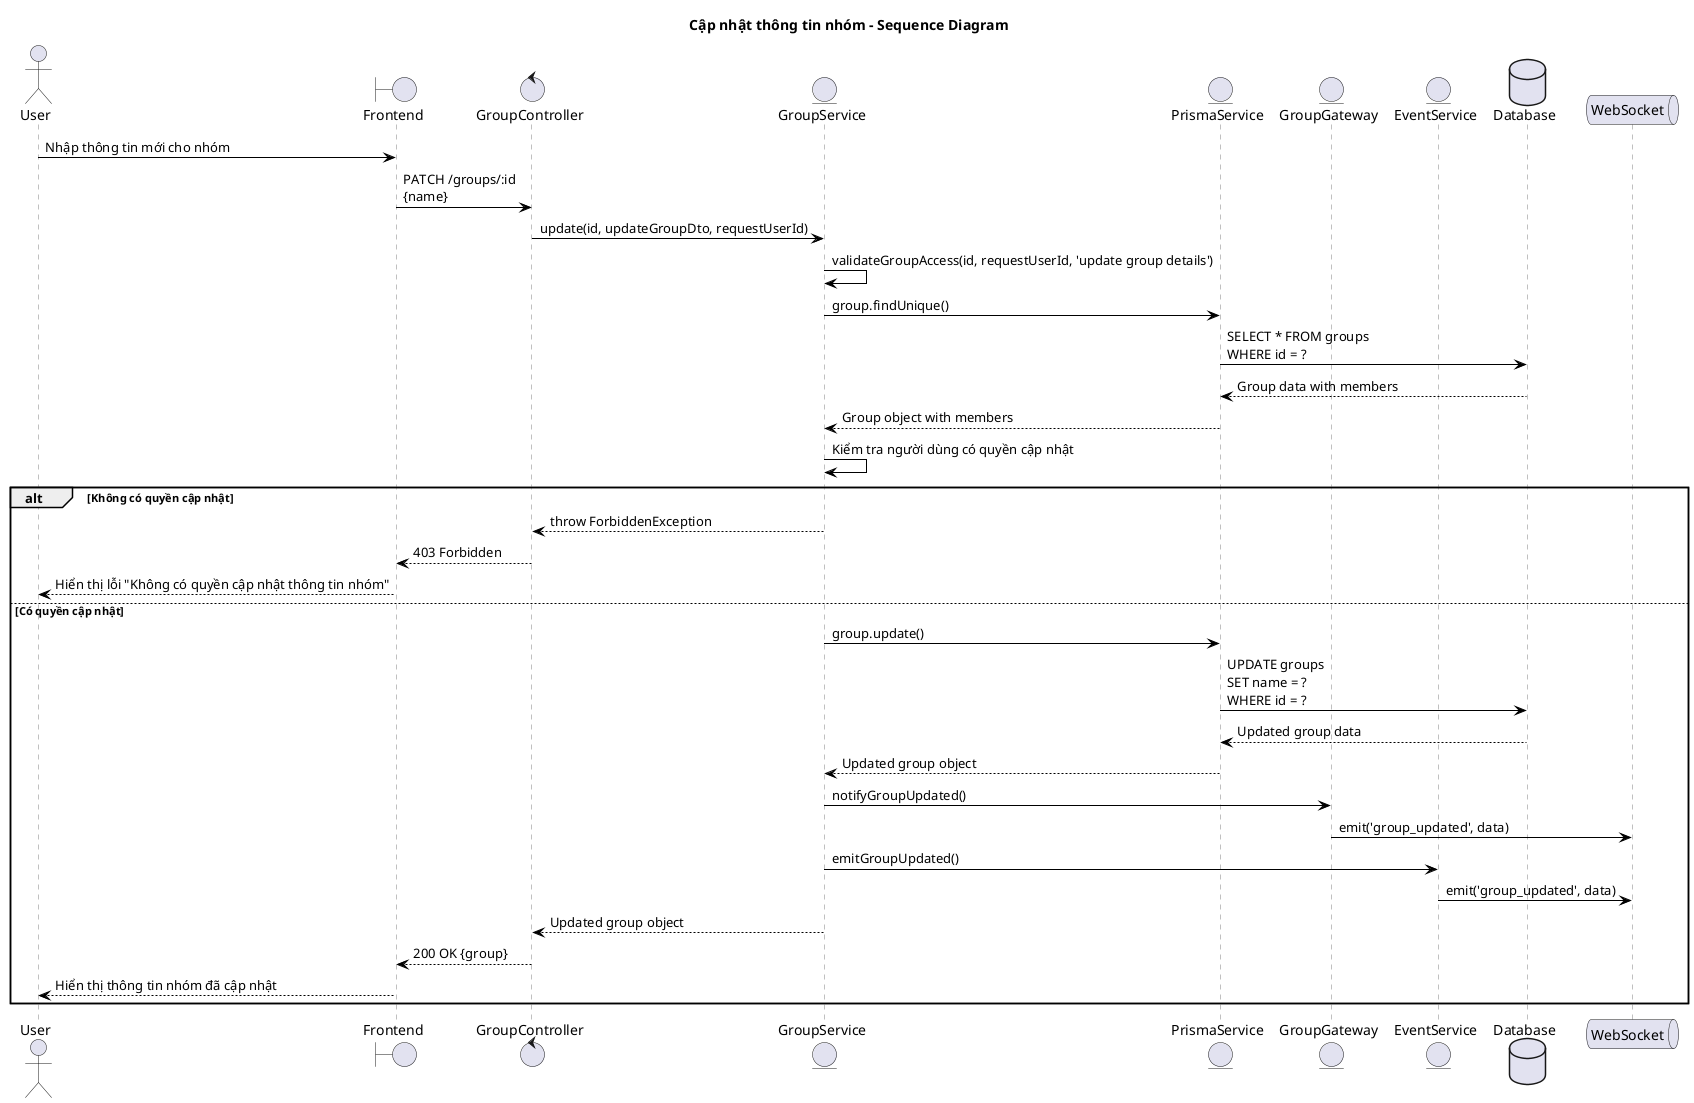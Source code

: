 @startuml Cập nhật thông tin nhóm - Sequence Diagram
title Cập nhật thông tin nhóm - Sequence Diagram

skinparam sequenceParticipant {
    BorderColor grey
    BackgroundColor white
    FontColor black
}

skinparam sequenceLifeLine {
    BorderColor grey
    BackgroundColor white
}

skinparam sequenceArrow {
    Color black
}

actor User
boundary "Frontend" as Frontend
control "GroupController" as Controller
entity "GroupService" as Service
entity "PrismaService" as Prisma
entity "GroupGateway" as Gateway
entity "EventService" as Event
database "Database" as DB
queue "WebSocket" as WS

User -> Frontend: Nhập thông tin mới cho nhóm
Frontend -> Controller: PATCH /groups/:id\n{name}

Controller -> Service: update(id, updateGroupDto, requestUserId)

Service -> Service: validateGroupAccess(id, requestUserId, 'update group details')

Service -> Prisma: group.findUnique()
Prisma -> DB: SELECT * FROM groups\nWHERE id = ?
DB --> Prisma: Group data with members
Prisma --> Service: Group object with members

Service -> Service: Kiểm tra người dùng có quyền cập nhật

alt Không có quyền cập nhật
    Service --> Controller: throw ForbiddenException
    Controller --> Frontend: 403 Forbidden
    Frontend --> User: Hiển thị lỗi "Không có quyền cập nhật thông tin nhóm"
else Có quyền cập nhật
    Service -> Prisma: group.update()
    Prisma -> DB: UPDATE groups\nSET name = ?\nWHERE id = ?
    DB --> Prisma: Updated group data
    Prisma --> Service: Updated group object
    
    Service -> Gateway: notifyGroupUpdated()
    Gateway -> WS: emit('group_updated', data)
    
    Service -> Event: emitGroupUpdated()
    Event -> WS: emit('group_updated', data)
    
    Service --> Controller: Updated group object
    Controller --> Frontend: 200 OK {group}
    Frontend --> User: Hiển thị thông tin nhóm đã cập nhật
end

@enduml
